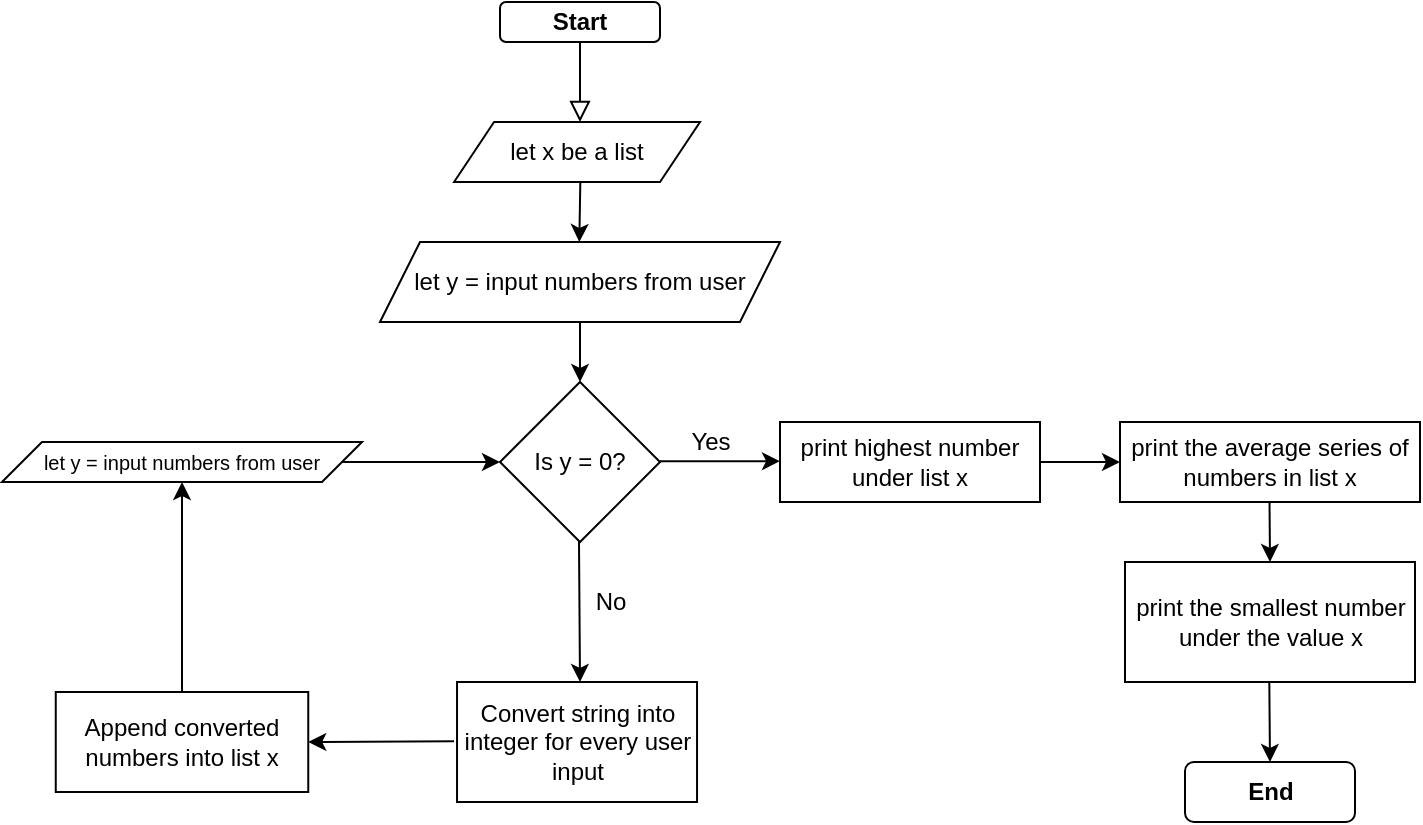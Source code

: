 <mxfile version="14.5.3" type="github">
  <diagram id="C5RBs43oDa-KdzZeNtuy" name="Page-1">
    <mxGraphModel dx="751" dy="715" grid="1" gridSize="10" guides="1" tooltips="1" connect="1" arrows="1" fold="1" page="1" pageScale="1" pageWidth="827" pageHeight="1169" math="0" shadow="0">
      <root>
        <mxCell id="WIyWlLk6GJQsqaUBKTNV-0" />
        <mxCell id="WIyWlLk6GJQsqaUBKTNV-1" parent="WIyWlLk6GJQsqaUBKTNV-0" />
        <mxCell id="WIyWlLk6GJQsqaUBKTNV-2" value="" style="rounded=0;html=1;jettySize=auto;orthogonalLoop=1;fontSize=11;endArrow=block;endFill=0;endSize=8;strokeWidth=1;shadow=0;labelBackgroundColor=none;edgeStyle=orthogonalEdgeStyle;" parent="WIyWlLk6GJQsqaUBKTNV-1" source="WIyWlLk6GJQsqaUBKTNV-3" edge="1">
          <mxGeometry relative="1" as="geometry">
            <mxPoint x="329" y="120" as="targetPoint" />
          </mxGeometry>
        </mxCell>
        <mxCell id="WIyWlLk6GJQsqaUBKTNV-3" value="&lt;b&gt;Start&lt;/b&gt;" style="rounded=1;whiteSpace=wrap;html=1;fontSize=12;glass=0;strokeWidth=1;shadow=0;" parent="WIyWlLk6GJQsqaUBKTNV-1" vertex="1">
          <mxGeometry x="289" y="60" width="80" height="20" as="geometry" />
        </mxCell>
        <mxCell id="UjBsk53GGln_JCo3Jnv4-3" value="let x be a list" style="shape=parallelogram;perimeter=parallelogramPerimeter;whiteSpace=wrap;html=1;fixedSize=1;" vertex="1" parent="WIyWlLk6GJQsqaUBKTNV-1">
          <mxGeometry x="266.04" y="120" width="122.96" height="30" as="geometry" />
        </mxCell>
        <mxCell id="UjBsk53GGln_JCo3Jnv4-4" value="let y = input numbers from user" style="shape=parallelogram;perimeter=parallelogramPerimeter;whiteSpace=wrap;html=1;fixedSize=1;" vertex="1" parent="WIyWlLk6GJQsqaUBKTNV-1">
          <mxGeometry x="229" y="180" width="200" height="40" as="geometry" />
        </mxCell>
        <mxCell id="UjBsk53GGln_JCo3Jnv4-5" value="" style="endArrow=classic;html=1;" edge="1" parent="WIyWlLk6GJQsqaUBKTNV-1">
          <mxGeometry width="50" height="50" relative="1" as="geometry">
            <mxPoint x="329.16" y="150" as="sourcePoint" />
            <mxPoint x="328.66" y="180" as="targetPoint" />
          </mxGeometry>
        </mxCell>
        <mxCell id="UjBsk53GGln_JCo3Jnv4-7" value="Is y = 0?" style="rhombus;whiteSpace=wrap;html=1;" vertex="1" parent="WIyWlLk6GJQsqaUBKTNV-1">
          <mxGeometry x="289" y="250" width="80" height="80" as="geometry" />
        </mxCell>
        <mxCell id="UjBsk53GGln_JCo3Jnv4-10" value="" style="endArrow=classic;html=1;" edge="1" parent="WIyWlLk6GJQsqaUBKTNV-1">
          <mxGeometry width="50" height="50" relative="1" as="geometry">
            <mxPoint x="329" y="220" as="sourcePoint" />
            <mxPoint x="329" y="250" as="targetPoint" />
          </mxGeometry>
        </mxCell>
        <mxCell id="UjBsk53GGln_JCo3Jnv4-11" value="" style="endArrow=classic;html=1;" edge="1" parent="WIyWlLk6GJQsqaUBKTNV-1">
          <mxGeometry width="50" height="50" relative="1" as="geometry">
            <mxPoint x="328.5" y="330" as="sourcePoint" />
            <mxPoint x="329" y="400" as="targetPoint" />
          </mxGeometry>
        </mxCell>
        <mxCell id="UjBsk53GGln_JCo3Jnv4-12" value="No" style="text;html=1;align=center;verticalAlign=middle;resizable=0;points=[];autosize=1;" vertex="1" parent="WIyWlLk6GJQsqaUBKTNV-1">
          <mxGeometry x="329" y="350" width="30" height="20" as="geometry" />
        </mxCell>
        <mxCell id="UjBsk53GGln_JCo3Jnv4-13" value="Yes" style="text;html=1;align=center;verticalAlign=middle;resizable=0;points=[];autosize=1;" vertex="1" parent="WIyWlLk6GJQsqaUBKTNV-1">
          <mxGeometry x="379" y="270" width="30" height="20" as="geometry" />
        </mxCell>
        <mxCell id="UjBsk53GGln_JCo3Jnv4-16" value="" style="endArrow=classic;html=1;" edge="1" parent="WIyWlLk6GJQsqaUBKTNV-1">
          <mxGeometry width="50" height="50" relative="1" as="geometry">
            <mxPoint x="369" y="289.58" as="sourcePoint" />
            <mxPoint x="429" y="289.58" as="targetPoint" />
          </mxGeometry>
        </mxCell>
        <mxCell id="UjBsk53GGln_JCo3Jnv4-19" value="Append converted numbers into list x" style="rounded=0;whiteSpace=wrap;html=1;" vertex="1" parent="WIyWlLk6GJQsqaUBKTNV-1">
          <mxGeometry x="66.88" y="405" width="126.25" height="50" as="geometry" />
        </mxCell>
        <mxCell id="UjBsk53GGln_JCo3Jnv4-24" value="" style="endArrow=classic;html=1;entryX=0;entryY=0.5;entryDx=0;entryDy=0;exitX=1;exitY=0.5;exitDx=0;exitDy=0;" edge="1" parent="WIyWlLk6GJQsqaUBKTNV-1" source="UjBsk53GGln_JCo3Jnv4-42" target="UjBsk53GGln_JCo3Jnv4-7">
          <mxGeometry width="50" height="50" relative="1" as="geometry">
            <mxPoint x="229" y="289.71" as="sourcePoint" />
            <mxPoint x="279" y="289.71" as="targetPoint" />
          </mxGeometry>
        </mxCell>
        <mxCell id="UjBsk53GGln_JCo3Jnv4-27" value="print highest number under list x" style="rounded=0;whiteSpace=wrap;html=1;" vertex="1" parent="WIyWlLk6GJQsqaUBKTNV-1">
          <mxGeometry x="429" y="270" width="130" height="40" as="geometry" />
        </mxCell>
        <mxCell id="UjBsk53GGln_JCo3Jnv4-28" value="print the average series of numbers in list x" style="rounded=0;whiteSpace=wrap;html=1;" vertex="1" parent="WIyWlLk6GJQsqaUBKTNV-1">
          <mxGeometry x="599" y="270" width="150" height="40" as="geometry" />
        </mxCell>
        <mxCell id="UjBsk53GGln_JCo3Jnv4-29" value="" style="endArrow=classic;html=1;" edge="1" parent="WIyWlLk6GJQsqaUBKTNV-1">
          <mxGeometry width="50" height="50" relative="1" as="geometry">
            <mxPoint x="559" y="290" as="sourcePoint" />
            <mxPoint x="599" y="290" as="targetPoint" />
          </mxGeometry>
        </mxCell>
        <mxCell id="UjBsk53GGln_JCo3Jnv4-30" value="print the smallest number under the value x" style="rounded=0;whiteSpace=wrap;html=1;" vertex="1" parent="WIyWlLk6GJQsqaUBKTNV-1">
          <mxGeometry x="601.5" y="340" width="145" height="60" as="geometry" />
        </mxCell>
        <mxCell id="UjBsk53GGln_JCo3Jnv4-31" value="" style="endArrow=classic;html=1;" edge="1" parent="WIyWlLk6GJQsqaUBKTNV-1">
          <mxGeometry width="50" height="50" relative="1" as="geometry">
            <mxPoint x="673.76" y="310" as="sourcePoint" />
            <mxPoint x="674" y="340" as="targetPoint" />
          </mxGeometry>
        </mxCell>
        <mxCell id="UjBsk53GGln_JCo3Jnv4-32" value="&lt;b&gt;End&lt;/b&gt;" style="rounded=1;whiteSpace=wrap;html=1;" vertex="1" parent="WIyWlLk6GJQsqaUBKTNV-1">
          <mxGeometry x="631.5" y="440" width="85" height="30" as="geometry" />
        </mxCell>
        <mxCell id="UjBsk53GGln_JCo3Jnv4-34" value="" style="endArrow=classic;html=1;entryX=0.5;entryY=0;entryDx=0;entryDy=0;" edge="1" parent="WIyWlLk6GJQsqaUBKTNV-1" target="UjBsk53GGln_JCo3Jnv4-32">
          <mxGeometry width="50" height="50" relative="1" as="geometry">
            <mxPoint x="673.66" y="400" as="sourcePoint" />
            <mxPoint x="673.66" y="430" as="targetPoint" />
          </mxGeometry>
        </mxCell>
        <mxCell id="UjBsk53GGln_JCo3Jnv4-35" value="Convert string into integer for every user input" style="rounded=0;whiteSpace=wrap;html=1;" vertex="1" parent="WIyWlLk6GJQsqaUBKTNV-1">
          <mxGeometry x="267.52" y="400" width="120" height="60" as="geometry" />
        </mxCell>
        <mxCell id="UjBsk53GGln_JCo3Jnv4-42" value="&lt;font style=&quot;font-size: 10px&quot;&gt;let y = input numbers from user&lt;/font&gt;" style="shape=parallelogram;perimeter=parallelogramPerimeter;whiteSpace=wrap;html=1;fixedSize=1;" vertex="1" parent="WIyWlLk6GJQsqaUBKTNV-1">
          <mxGeometry x="40" y="280" width="180" height="20" as="geometry" />
        </mxCell>
        <mxCell id="UjBsk53GGln_JCo3Jnv4-43" value="" style="endArrow=classic;html=1;entryX=1;entryY=0.5;entryDx=0;entryDy=0;" edge="1" parent="WIyWlLk6GJQsqaUBKTNV-1" target="UjBsk53GGln_JCo3Jnv4-19">
          <mxGeometry width="50" height="50" relative="1" as="geometry">
            <mxPoint x="266.04" y="429.58" as="sourcePoint" />
            <mxPoint x="200" y="430" as="targetPoint" />
          </mxGeometry>
        </mxCell>
        <mxCell id="UjBsk53GGln_JCo3Jnv4-44" value="" style="endArrow=classic;html=1;entryX=0.5;entryY=1;entryDx=0;entryDy=0;" edge="1" parent="WIyWlLk6GJQsqaUBKTNV-1" target="UjBsk53GGln_JCo3Jnv4-42">
          <mxGeometry width="50" height="50" relative="1" as="geometry">
            <mxPoint x="130" y="405" as="sourcePoint" />
            <mxPoint x="180" y="355" as="targetPoint" />
          </mxGeometry>
        </mxCell>
      </root>
    </mxGraphModel>
  </diagram>
</mxfile>
